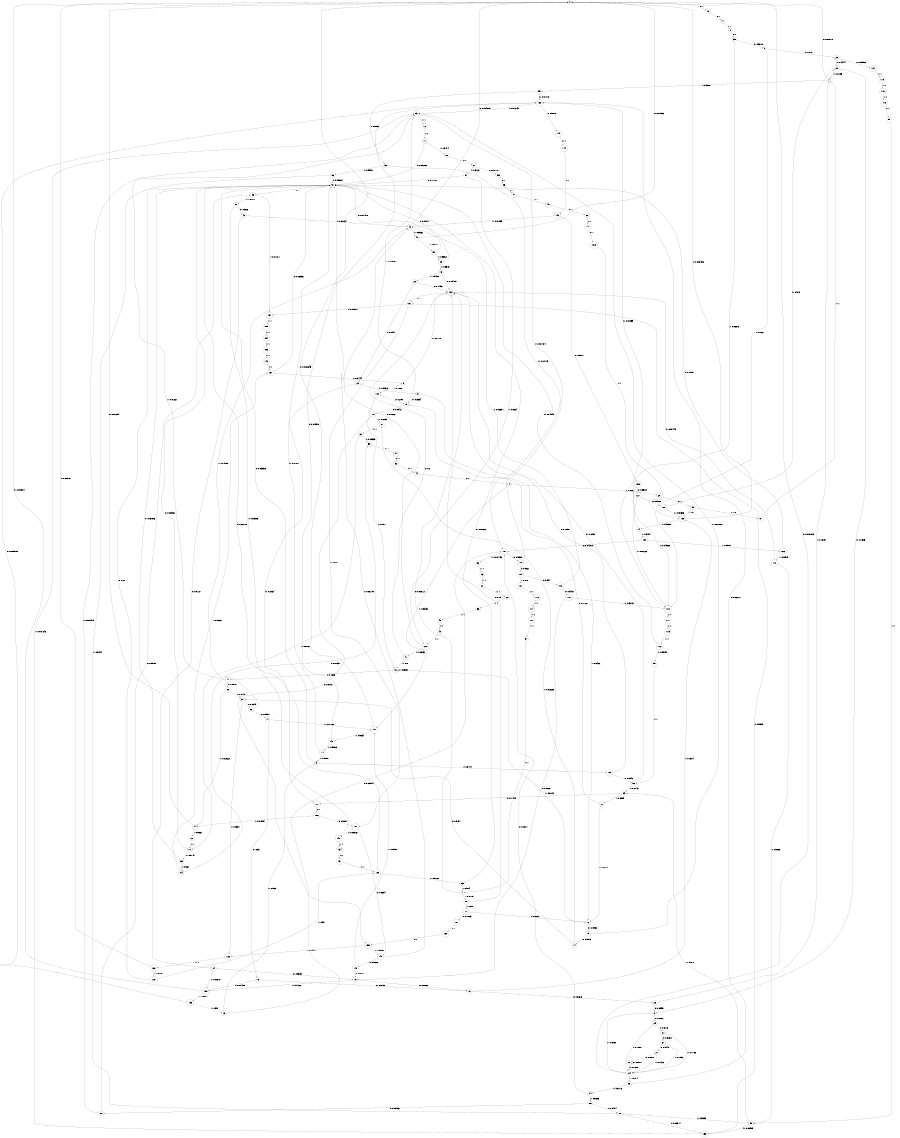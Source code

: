 digraph "ch1_face_source_L15" {
size = "6,8.5";
ratio = "fill";
node [shape = circle];
node [fontsize = 24];
edge [fontsize = 24];
0 -> 12 [label = "0: 1        "];
1 -> 0 [label = "0: 0.00818  "];
1 -> 95 [label = "1: 0.9918   "];
2 -> 35 [label = "0: 1        "];
3 -> 57 [label = "0: 0.05556  "];
3 -> 109 [label = "1: 0.9444   "];
4 -> 20 [label = "0: 0.6667   "];
4 -> 158 [label = "1: 0.3333   "];
5 -> 29 [label = "0: 0.878    "];
5 -> 120 [label = "1: 0.122    "];
6 -> 152 [label = "0: 0.2118   "];
6 -> 103 [label = "1: 0.7882   "];
7 -> 152 [label = "0: 0.08812  "];
7 -> 88 [label = "1: 0.9119   "];
8 -> 25 [label = "0: 0.8062   "];
8 -> 124 [label = "1: 0.1938   "];
9 -> 79 [label = "0: 0.3534   "];
9 -> 76 [label = "1: 0.6466   "];
10 -> 10 [label = "0: 0.8971   "];
10 -> 124 [label = "1: 0.1029   "];
11 -> 2 [label = "0: 1        "];
12 -> 11 [label = "0: 1        "];
13 -> 107 [label = "0: 0.03504  "];
13 -> 3 [label = "1: 0.965    "];
14 -> 162 [label = "0: 0.02059  "];
14 -> 130 [label = "1: 0.9794   "];
15 -> 18 [label = "0: 0.9158   "];
15 -> 138 [label = "1: 0.08425  "];
16 -> 152 [label = "0: 0.05405  "];
16 -> 23 [label = "1: 0.9459   "];
17 -> 15 [label = "0: 0.93     "];
17 -> 158 [label = "1: 0.07002  "];
18 -> 26 [label = "0: 0.8616   "];
18 -> 139 [label = "1: 0.1384   "];
19 -> 18 [label = "0: 0.8868   "];
19 -> 138 [label = "1: 0.1132   "];
20 -> 30 [label = "0: 1        "];
21 -> 10 [label = "0: 0.8578   "];
21 -> 124 [label = "1: 0.1422   "];
22 -> 108 [label = "0: 0.1364   "];
22 -> 9 [label = "1: 0.8636   "];
23 -> 152 [label = "0: 0.1453   "];
23 -> 22 [label = "1: 0.8547   "];
24 -> 31 [label = "0: 0.8232   "];
24 -> 124 [label = "1: 0.1768   "];
25 -> 24 [label = "0: 0.8142   "];
25 -> 124 [label = "1: 0.1858   "];
26 -> 8 [label = "0: 0.8355   "];
26 -> 1 [label = "1: 0.1645   "];
27 -> 59 [label = "0: 0.02778  "];
27 -> 91 [label = "1: 0.9722   "];
28 -> 8 [label = "0: 0.7835   "];
28 -> 1 [label = "1: 0.2165   "];
29 -> 28 [label = "0: 0.9444   "];
29 -> 122 [label = "1: 0.05556  "];
30 -> 87 [label = "0: 0.5      "];
30 -> 139 [label = "1: 0.5      "];
31 -> 21 [label = "0: 0.8448   "];
31 -> 124 [label = "1: 0.1552   "];
32 -> 17 [label = "0: 0.9591   "];
32 -> 42 [label = "1: 0.04085  "];
33 -> 57 [label = "0: 0.04271  "];
33 -> 16 [label = "1: 0.9573   "];
34 -> 19 [label = "0: 0.9329   "];
34 -> 138 [label = "1: 0.06707  "];
35 -> 5 [label = "0: 0.9318   "];
35 -> 120 [label = "1: 0.06818  "];
36 -> 147 [label = "0: 1        "];
37 -> 32 [label = "0: 0.9649   "];
37 -> 123 [label = "1: 0.0351   "];
38 -> 37 [label = "0: 0.9748   "];
38 -> 84 [label = "1: 0.02522  "];
39 -> 57 [label = "0: 0.01478  "];
39 -> 33 [label = "1: 0.9852   "];
40 -> 0 [label = "0: 0.01932  "];
40 -> 39 [label = "1: 0.9807   "];
41 -> 38 [label = "0: 0.9878   "];
41 -> 83 [label = "1: 0.01221  "];
42 -> 0 [label = "0: 0.004819  "];
42 -> 40 [label = "1: 0.9952   "];
43 -> 34 [label = "0: 0.9727   "];
43 -> 42 [label = "1: 0.02734  "];
44 -> 4 [label = "0: 1        "];
45 -> 36 [label = "0: 1        "];
46 -> 41 [label = "0: 0.1608   "];
46 -> 46 [label = "1: 0.8392   "];
47 -> 152 [label = "0: 0.2      "];
47 -> 46 [label = "1: 0.8      "];
48 -> 128 [label = "1: 1        "];
49 -> 48 [label = "1: 1        "];
50 -> 43 [label = "0: 0.966    "];
50 -> 140 [label = "1: 0.03396  "];
51 -> 45 [label = "0: 1        "];
52 -> 44 [label = "0: 1        "];
53 -> 50 [label = "0: 0.9888   "];
53 -> 157 [label = "1: 0.01124  "];
54 -> 52 [label = "0: 1        "];
55 -> 51 [label = "0: 1        "];
56 -> 49 [label = "1: 1        "];
57 -> 53 [label = "0: 1        "];
58 -> 54 [label = "0: 1        "];
59 -> 55 [label = "0: 1        "];
60 -> 56 [label = "1: 1        "];
61 -> 60 [label = "1: 1        "];
62 -> 58 [label = "0: 0.08333  "];
62 -> 70 [label = "1: 0.9167   "];
63 -> 61 [label = "1: 1        "];
64 -> 58 [label = "0: 0.01351  "];
64 -> 137 [label = "1: 0.9865   "];
65 -> 57 [label = "0: 0.08602  "];
65 -> 7 [label = "1: 0.914    "];
66 -> 63 [label = "1: 1        "];
67 -> 62 [label = "1: 1        "];
68 -> 27 [label = "1: 1        "];
69 -> 57 [label = "0: 0.03896  "];
69 -> 64 [label = "1: 0.961    "];
70 -> 57 [label = "0: 0.02532  "];
70 -> 69 [label = "1: 0.9747   "];
71 -> 57 [label = "0: 0.05263  "];
71 -> 68 [label = "1: 0.9474   "];
72 -> 71 [label = "1: 1        "];
73 -> 70 [label = "1: 1        "];
74 -> 37 [label = "0: 0.9737   "];
74 -> 67 [label = "1: 0.02626  "];
75 -> 74 [label = "0: 0.9913   "];
75 -> 83 [label = "1: 0.008677  "];
76 -> 75 [label = "0: 0.1958   "];
76 -> 46 [label = "1: 0.8042   "];
77 -> 161 [label = "0: 0.1863   "];
77 -> 76 [label = "1: 0.8137   "];
78 -> 159 [label = "0: 0.9767   "];
78 -> 67 [label = "1: 0.0233   "];
79 -> 78 [label = "0: 0.9942   "];
79 -> 83 [label = "1: 0.005797  "];
80 -> 53 [label = "0: 0.9915   "];
80 -> 83 [label = "1: 0.008475  "];
81 -> 156 [label = "0: 0.06314  "];
81 -> 90 [label = "1: 0.9369   "];
82 -> 79 [label = "0: 0.1722   "];
82 -> 76 [label = "1: 0.8278   "];
83 -> 72 [label = "1: 1        "];
84 -> 0 [label = "0: 0.01695  "];
84 -> 73 [label = "1: 0.9831   "];
85 -> 80 [label = "0: 0.05163  "];
85 -> 81 [label = "1: 0.9484   "];
86 -> 57 [label = "0: 0.05664  "];
86 -> 81 [label = "1: 0.9434   "];
87 -> 1 [label = "1: 1        "];
88 -> 152 [label = "0: 0.15     "];
88 -> 77 [label = "1: 0.85     "];
89 -> 108 [label = "0: 0.1415   "];
89 -> 82 [label = "1: 0.8585   "];
90 -> 156 [label = "0: 0.08903  "];
90 -> 89 [label = "1: 0.911    "];
91 -> 57 [label = "0: 0.1176   "];
91 -> 128 [label = "1: 0.8824   "];
92 -> 152 [label = "0: 0.1258   "];
92 -> 89 [label = "1: 0.8742   "];
93 -> 107 [label = "0: 0.04175  "];
93 -> 86 [label = "1: 0.9582   "];
94 -> 107 [label = "0: 0.0317   "];
94 -> 85 [label = "1: 0.9683   "];
95 -> 162 [label = "0: 0.01442  "];
95 -> 93 [label = "1: 0.9856   "];
96 -> 162 [label = "0: 0.02271  "];
96 -> 94 [label = "1: 0.9773   "];
97 -> 7 [label = "1: 1        "];
98 -> 92 [label = "1: 1        "];
99 -> 90 [label = "1: 1        "];
100 -> 28 [label = "0: 0.913    "];
100 -> 139 [label = "1: 0.08696  "];
101 -> 19 [label = "0: 0.9628   "];
101 -> 120 [label = "1: 0.03721  "];
102 -> 101 [label = "0: 0.9431   "];
102 -> 42 [label = "1: 0.05691  "];
103 -> 79 [label = "0: 0.209    "];
103 -> 46 [label = "1: 0.791    "];
104 -> 102 [label = "0: 0.984    "];
104 -> 121 [label = "1: 0.016    "];
105 -> 104 [label = "0: 0.9921   "];
105 -> 83 [label = "1: 0.007874  "];
106 -> 150 [label = "0: 0.9804   "];
106 -> 84 [label = "1: 0.01957  "];
107 -> 105 [label = "0: 0.9922   "];
107 -> 66 [label = "1: 0.007752  "];
108 -> 106 [label = "0: 1        "];
109 -> 152 [label = "0: 0.1058   "];
109 -> 92 [label = "1: 0.8942   "];
110 -> 152 [label = "0: 0.09443  "];
110 -> 90 [label = "1: 0.9056   "];
111 -> 97 [label = "1: 1        "];
112 -> 57 [label = "0: 0.04545  "];
112 -> 98 [label = "1: 0.9545   "];
113 -> 99 [label = "1: 1        "];
114 -> 111 [label = "1: 1        "];
115 -> 112 [label = "1: 1        "];
116 -> 113 [label = "1: 1        "];
117 -> 115 [label = "1: 1        "];
118 -> 114 [label = "1: 1        "];
119 -> 116 [label = "1: 1        "];
120 -> 117 [label = "1: 1        "];
121 -> 118 [label = "1: 1        "];
122 -> 119 [label = "1: 1        "];
123 -> 132 [label = "1: 1        "];
124 -> 0 [label = "0: 0.008603  "];
124 -> 96 [label = "1: 0.9914   "];
125 -> 57 [label = "0: 0.02778  "];
125 -> 65 [label = "1: 0.9722   "];
126 -> 57 [label = "0: 0.0485   "];
126 -> 110 [label = "1: 0.9515   "];
127 -> 100 [label = "0: 0.9388   "];
127 -> 120 [label = "1: 0.06122  "];
128 -> 57 [label = "0: 0.1667   "];
128 -> 47 [label = "1: 0.8333   "];
129 -> 57 [label = "0: 0.02     "];
129 -> 125 [label = "1: 0.98     "];
130 -> 107 [label = "0: 0.04208  "];
130 -> 126 [label = "1: 0.9579   "];
131 -> 125 [label = "1: 1        "];
132 -> 0 [label = "0: 0.02913  "];
132 -> 129 [label = "1: 0.9709   "];
133 -> 162 [label = "0: 0.009975  "];
133 -> 13 [label = "1: 0.99     "];
134 -> 131 [label = "1: 1        "];
135 -> 127 [label = "0: 0.9503   "];
135 -> 120 [label = "1: 0.04969  "];
136 -> 139 [label = "1: 1        "];
137 -> 57 [label = "0: 0.05556  "];
137 -> 6 [label = "1: 0.9444   "];
138 -> 0 [label = "0: 0.009877  "];
138 -> 133 [label = "1: 0.9901   "];
139 -> 0 [label = "0: 0.006466  "];
139 -> 14 [label = "1: 0.9935   "];
140 -> 134 [label = "1: 1        "];
141 -> 57 [label = "0: 0.01017  "];
141 -> 3 [label = "1: 0.9898   "];
142 -> 162 [label = "0: 0.01338  "];
142 -> 141 [label = "1: 0.9866   "];
143 -> 135 [label = "0: 0.9877   "];
143 -> 42 [label = "1: 0.01235  "];
144 -> 143 [label = "0: 1        "];
145 -> 144 [label = "0: 1        "];
146 -> 137 [label = "1: 1        "];
147 -> 136 [label = "0: 1        "];
148 -> 19 [label = "0: 0.9001   "];
148 -> 158 [label = "1: 0.0999   "];
149 -> 148 [label = "0: 0.9382   "];
149 -> 42 [label = "1: 0.06179  "];
150 -> 149 [label = "0: 0.9694   "];
150 -> 140 [label = "1: 0.03061  "];
151 -> 150 [label = "0: 0.981    "];
151 -> 157 [label = "1: 0.01901  "];
152 -> 151 [label = "0: 1        "];
153 -> 146 [label = "1: 1        "];
154 -> 153 [label = "1: 1        "];
155 -> 154 [label = "1: 1        "];
156 -> 151 [label = "0: 0.9928   "];
156 -> 83 [label = "1: 0.007246  "];
157 -> 155 [label = "1: 1        "];
158 -> 0 [label = "0: 0.006645  "];
158 -> 142 [label = "1: 0.9934   "];
159 -> 149 [label = "0: 0.9599   "];
159 -> 123 [label = "1: 0.04011  "];
160 -> 159 [label = "0: 1        "];
161 -> 160 [label = "0: 1        "];
162 -> 145 [label = "0: 0.9876   "];
162 -> 83 [label = "1: 0.01242  "];
}